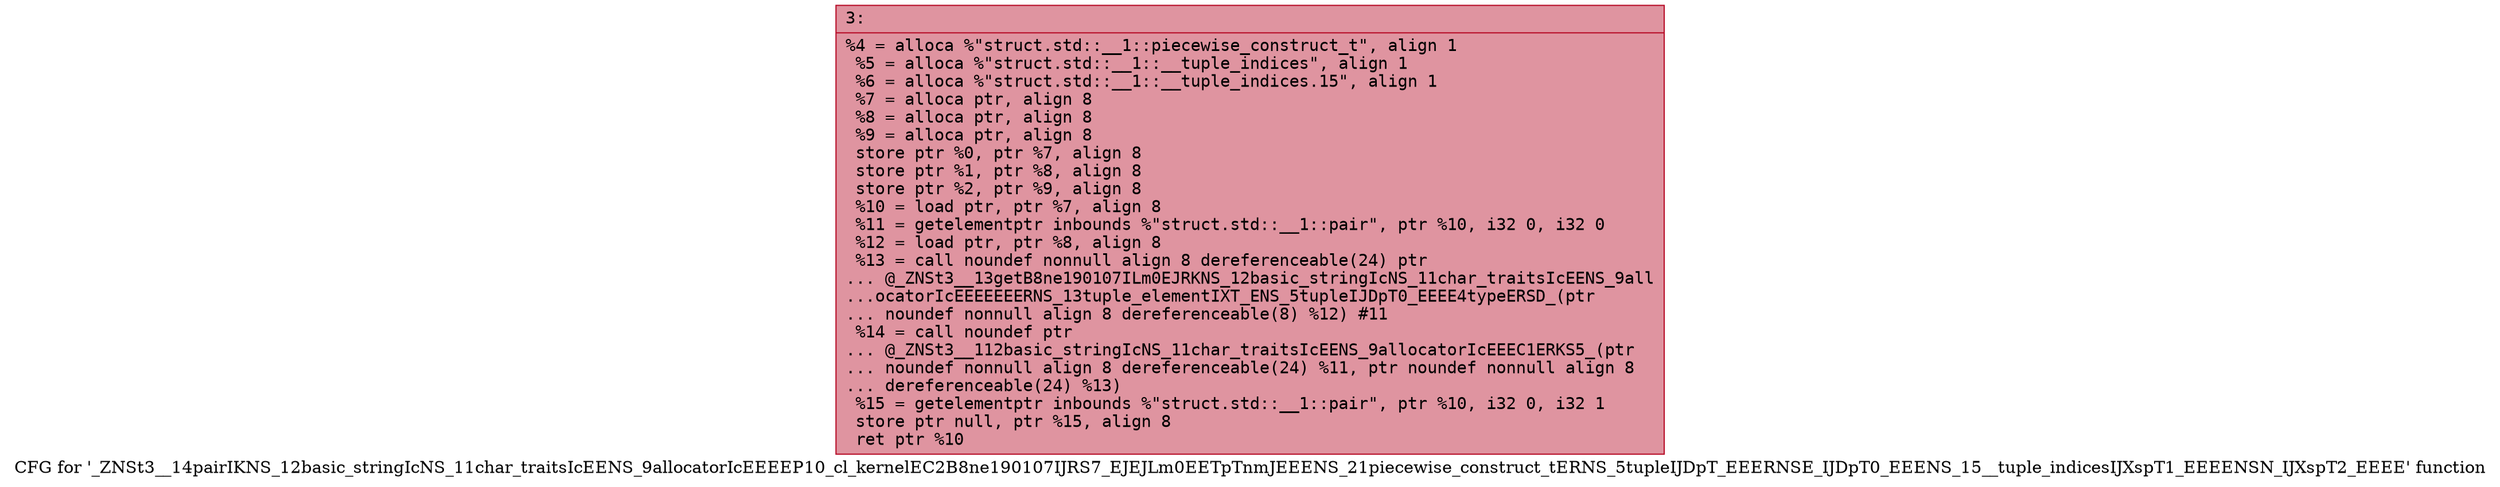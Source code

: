 digraph "CFG for '_ZNSt3__14pairIKNS_12basic_stringIcNS_11char_traitsIcEENS_9allocatorIcEEEEP10_cl_kernelEC2B8ne190107IJRS7_EJEJLm0EETpTnmJEEENS_21piecewise_construct_tERNS_5tupleIJDpT_EEERNSE_IJDpT0_EEENS_15__tuple_indicesIJXspT1_EEEENSN_IJXspT2_EEEE' function" {
	label="CFG for '_ZNSt3__14pairIKNS_12basic_stringIcNS_11char_traitsIcEENS_9allocatorIcEEEEP10_cl_kernelEC2B8ne190107IJRS7_EJEJLm0EETpTnmJEEENS_21piecewise_construct_tERNS_5tupleIJDpT_EEERNSE_IJDpT0_EEENS_15__tuple_indicesIJXspT1_EEEENSN_IJXspT2_EEEE' function";

	Node0x60000139e6c0 [shape=record,color="#b70d28ff", style=filled, fillcolor="#b70d2870" fontname="Courier",label="{3:\l|  %4 = alloca %\"struct.std::__1::piecewise_construct_t\", align 1\l  %5 = alloca %\"struct.std::__1::__tuple_indices\", align 1\l  %6 = alloca %\"struct.std::__1::__tuple_indices.15\", align 1\l  %7 = alloca ptr, align 8\l  %8 = alloca ptr, align 8\l  %9 = alloca ptr, align 8\l  store ptr %0, ptr %7, align 8\l  store ptr %1, ptr %8, align 8\l  store ptr %2, ptr %9, align 8\l  %10 = load ptr, ptr %7, align 8\l  %11 = getelementptr inbounds %\"struct.std::__1::pair\", ptr %10, i32 0, i32 0\l  %12 = load ptr, ptr %8, align 8\l  %13 = call noundef nonnull align 8 dereferenceable(24) ptr\l... @_ZNSt3__13getB8ne190107ILm0EJRKNS_12basic_stringIcNS_11char_traitsIcEENS_9all\l...ocatorIcEEEEEEERNS_13tuple_elementIXT_ENS_5tupleIJDpT0_EEEE4typeERSD_(ptr\l... noundef nonnull align 8 dereferenceable(8) %12) #11\l  %14 = call noundef ptr\l... @_ZNSt3__112basic_stringIcNS_11char_traitsIcEENS_9allocatorIcEEEC1ERKS5_(ptr\l... noundef nonnull align 8 dereferenceable(24) %11, ptr noundef nonnull align 8\l... dereferenceable(24) %13)\l  %15 = getelementptr inbounds %\"struct.std::__1::pair\", ptr %10, i32 0, i32 1\l  store ptr null, ptr %15, align 8\l  ret ptr %10\l}"];
}

